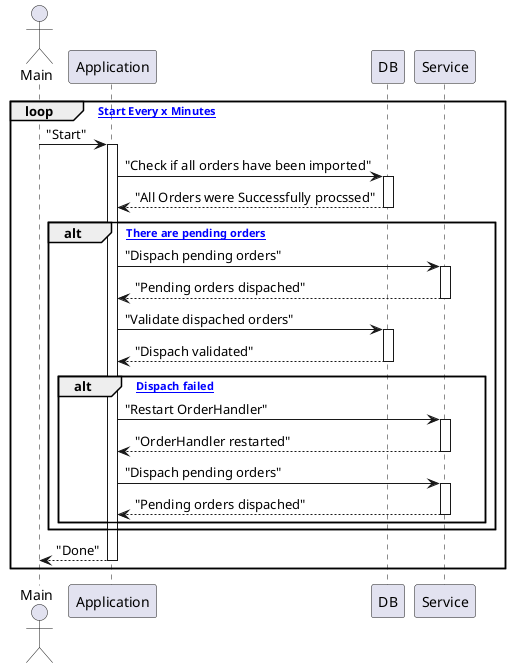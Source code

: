 ﻿@startuml
actor Main as W
participant Application as I
participant DB as Db
participant Service as O


loop [check Start Every x Minutes]
    W -> I : "Start"
   activate I
   I -> Db : "Check if all orders have been imported"
   activate Db
   Db --> I : "All Orders were Successfully procssed"
   deactivate Db
   
   alt [alt There are pending orders]
       I -> O : "Dispach pending orders"
       activate O
       O --> I : "Pending orders dispached"
       deactivate O
      
       I -> Db: "Validate dispached orders"
       activate Db
       Db --> I : "Dispach validated"
       deactivate Db
       
       alt [alt Dispach failed]
       I -> O : "Restart OrderHandler"
       activate O
       O --> I : "OrderHandler restarted"
       deactivate O
       I -> O : "Dispach pending orders"
       activate O
       O --> I : "Pending orders dispached"
       deactivate O
   end
end
I --> W : "Done"
deactivate I
end



@enduml